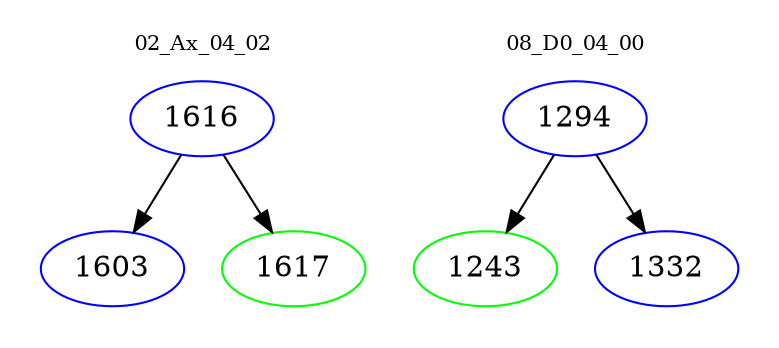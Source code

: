 digraph{
subgraph cluster_0 {
color = white
label = "02_Ax_04_02";
fontsize=10;
T0_1616 [label="1616", color="blue"]
T0_1616 -> T0_1603 [color="black"]
T0_1603 [label="1603", color="blue"]
T0_1616 -> T0_1617 [color="black"]
T0_1617 [label="1617", color="green"]
}
subgraph cluster_1 {
color = white
label = "08_D0_04_00";
fontsize=10;
T1_1294 [label="1294", color="blue"]
T1_1294 -> T1_1243 [color="black"]
T1_1243 [label="1243", color="green"]
T1_1294 -> T1_1332 [color="black"]
T1_1332 [label="1332", color="blue"]
}
}

